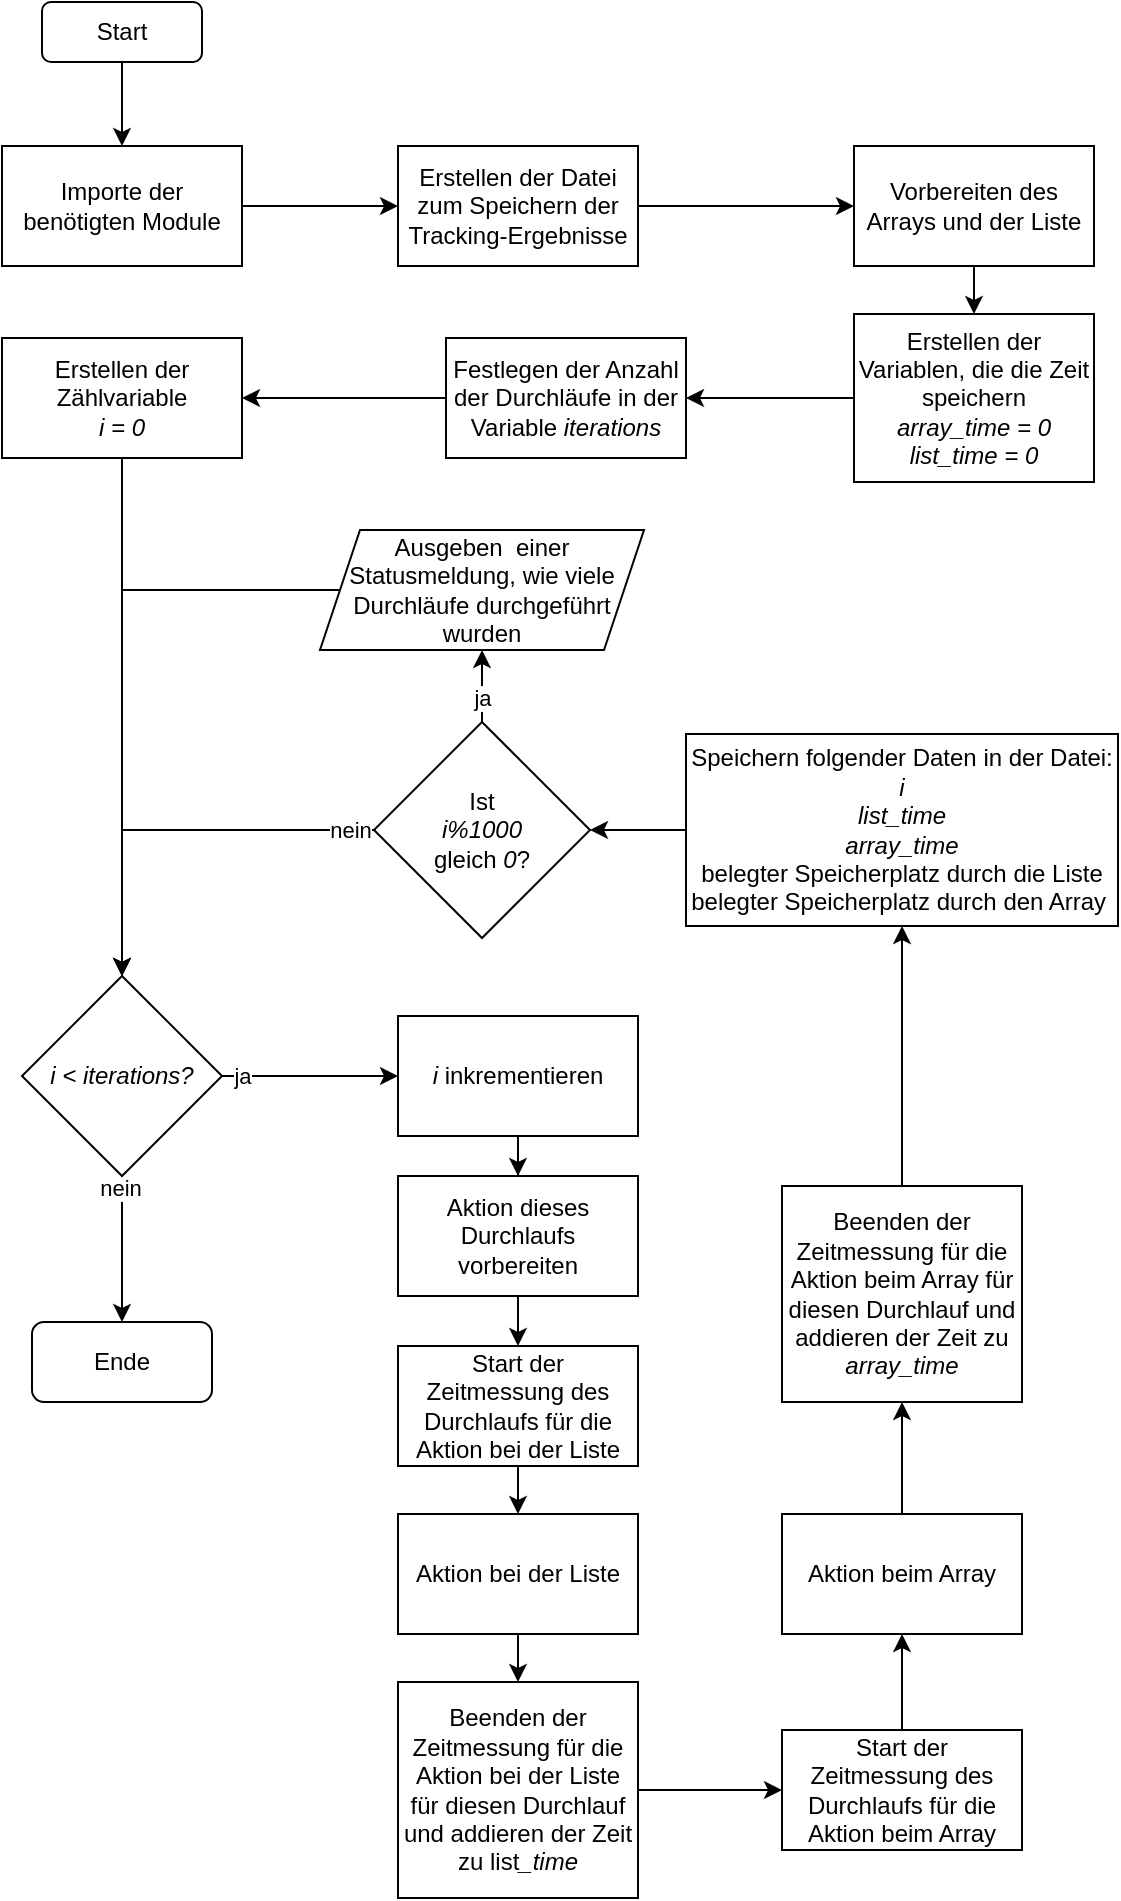 <mxfile version="14.2.4" type="embed">
    <diagram id="1E8utzlmfy-6xnHFC6HX" name="Page-1">
        <mxGraphModel dx="658" dy="410" grid="1" gridSize="12" guides="1" tooltips="1" connect="1" arrows="1" fold="1" page="1" pageScale="1" pageWidth="827" pageHeight="1169" background="none" math="0" shadow="0">
            <root>
                <mxCell id="0"/>
                <mxCell id="1" parent="0"/>
                <mxCell id="41" style="edgeStyle=orthogonalEdgeStyle;rounded=0;orthogonalLoop=1;jettySize=auto;html=1;" parent="1" source="2" target="3" edge="1">
                    <mxGeometry relative="1" as="geometry"/>
                </mxCell>
                <mxCell id="2" value="Start" style="rounded=1;whiteSpace=wrap;html=1;" parent="1" vertex="1">
                    <mxGeometry x="50" y="48" width="80" height="30" as="geometry"/>
                </mxCell>
                <mxCell id="42" style="edgeStyle=orthogonalEdgeStyle;rounded=0;orthogonalLoop=1;jettySize=auto;html=1;" parent="1" source="3" target="4" edge="1">
                    <mxGeometry relative="1" as="geometry"/>
                </mxCell>
                <mxCell id="3" value="Importe der benötigten Module" style="rounded=0;whiteSpace=wrap;html=1;" parent="1" vertex="1">
                    <mxGeometry x="30" y="120" width="120" height="60" as="geometry"/>
                </mxCell>
                <mxCell id="43" style="edgeStyle=orthogonalEdgeStyle;rounded=0;orthogonalLoop=1;jettySize=auto;html=1;" parent="1" source="4" target="5" edge="1">
                    <mxGeometry relative="1" as="geometry"/>
                </mxCell>
                <mxCell id="4" value="Erstellen der Datei zum Speichern der Tracking-Ergebnisse" style="rounded=0;whiteSpace=wrap;html=1;" parent="1" vertex="1">
                    <mxGeometry x="228" y="120" width="120" height="60" as="geometry"/>
                </mxCell>
                <mxCell id="44" style="edgeStyle=orthogonalEdgeStyle;rounded=0;orthogonalLoop=1;jettySize=auto;html=1;" parent="1" source="5" target="6" edge="1">
                    <mxGeometry relative="1" as="geometry"/>
                </mxCell>
                <mxCell id="5" value="Vorbereiten des Arrays und der Liste" style="rounded=0;whiteSpace=wrap;html=1;" parent="1" vertex="1">
                    <mxGeometry x="456" y="120" width="120" height="60" as="geometry"/>
                </mxCell>
                <mxCell id="45" style="edgeStyle=orthogonalEdgeStyle;rounded=0;orthogonalLoop=1;jettySize=auto;html=1;" parent="1" source="6" target="7" edge="1">
                    <mxGeometry relative="1" as="geometry"/>
                </mxCell>
                <mxCell id="6" value="Erstellen der Variablen, die die Zeit speichern&lt;br&gt;&lt;i&gt;array_time = 0&lt;br&gt;list_time = 0&lt;/i&gt;" style="rounded=0;whiteSpace=wrap;html=1;" parent="1" vertex="1">
                    <mxGeometry x="456" y="204" width="120" height="84" as="geometry"/>
                </mxCell>
                <mxCell id="46" style="edgeStyle=orthogonalEdgeStyle;rounded=0;orthogonalLoop=1;jettySize=auto;html=1;" parent="1" source="7" target="8" edge="1">
                    <mxGeometry relative="1" as="geometry"/>
                </mxCell>
                <mxCell id="7" value="Festlegen der Anzahl der Durchläufe in der Variable &lt;i&gt;iterations&lt;/i&gt;" style="rounded=0;whiteSpace=wrap;html=1;" parent="1" vertex="1">
                    <mxGeometry x="252" y="216" width="120" height="60" as="geometry"/>
                </mxCell>
                <mxCell id="47" style="edgeStyle=orthogonalEdgeStyle;rounded=0;orthogonalLoop=1;jettySize=auto;html=1;" parent="1" source="8" target="9" edge="1">
                    <mxGeometry relative="1" as="geometry"/>
                </mxCell>
                <mxCell id="8" value="Erstellen der Zählvariable&lt;br&gt;&lt;i&gt;i = 0&lt;/i&gt;" style="rounded=0;whiteSpace=wrap;html=1;" parent="1" vertex="1">
                    <mxGeometry x="30" y="216" width="120" height="60" as="geometry"/>
                </mxCell>
                <mxCell id="48" style="edgeStyle=orthogonalEdgeStyle;rounded=0;orthogonalLoop=1;jettySize=auto;html=1;" parent="1" source="9" target="10" edge="1">
                    <mxGeometry relative="1" as="geometry"/>
                </mxCell>
                <mxCell id="53" value="nein" style="edgeLabel;html=1;align=center;verticalAlign=middle;resizable=0;points=[];" parent="48" vertex="1" connectable="0">
                    <mxGeometry x="-0.845" y="-1" relative="1" as="geometry">
                        <mxPoint as="offset"/>
                    </mxGeometry>
                </mxCell>
                <mxCell id="63" style="edgeStyle=orthogonalEdgeStyle;rounded=0;orthogonalLoop=1;jettySize=auto;html=1;" parent="1" source="9" target="11" edge="1">
                    <mxGeometry relative="1" as="geometry"/>
                </mxCell>
                <mxCell id="65" value="ja" style="edgeLabel;html=1;align=center;verticalAlign=middle;resizable=0;points=[];" parent="63" vertex="1" connectable="0">
                    <mxGeometry x="-0.826" relative="1" as="geometry">
                        <mxPoint x="2.5" as="offset"/>
                    </mxGeometry>
                </mxCell>
                <mxCell id="9" value="&lt;i&gt;i &amp;lt; iterations?&lt;/i&gt;" style="rhombus;whiteSpace=wrap;html=1;" parent="1" vertex="1">
                    <mxGeometry x="40" y="535" width="100" height="100" as="geometry"/>
                </mxCell>
                <mxCell id="10" value="Ende" style="rounded=1;whiteSpace=wrap;html=1;" parent="1" vertex="1">
                    <mxGeometry x="45" y="708" width="90" height="40" as="geometry"/>
                </mxCell>
                <mxCell id="36" style="edgeStyle=orthogonalEdgeStyle;rounded=0;orthogonalLoop=1;jettySize=auto;html=1;" parent="1" source="11" target="12" edge="1">
                    <mxGeometry relative="1" as="geometry"/>
                </mxCell>
                <mxCell id="11" value="&lt;i&gt;i &lt;/i&gt;inkrementieren" style="rounded=0;whiteSpace=wrap;html=1;" parent="1" vertex="1">
                    <mxGeometry x="228" y="555" width="120" height="60" as="geometry"/>
                </mxCell>
                <mxCell id="37" style="edgeStyle=orthogonalEdgeStyle;rounded=0;orthogonalLoop=1;jettySize=auto;html=1;" parent="1" source="12" target="13" edge="1">
                    <mxGeometry relative="1" as="geometry"/>
                </mxCell>
                <mxCell id="12" value="Aktion dieses Durchlaufs vorbereiten" style="rounded=0;whiteSpace=wrap;html=1;" parent="1" vertex="1">
                    <mxGeometry x="228" y="635" width="120" height="60" as="geometry"/>
                </mxCell>
                <mxCell id="33" style="edgeStyle=orthogonalEdgeStyle;rounded=0;orthogonalLoop=1;jettySize=auto;html=1;entryX=0.5;entryY=0;entryDx=0;entryDy=0;" parent="1" source="13" target="15" edge="1">
                    <mxGeometry relative="1" as="geometry"/>
                </mxCell>
                <mxCell id="13" value="Start der Zeitmessung des Durchlaufs für die Aktion bei der Liste" style="rounded=0;whiteSpace=wrap;html=1;" parent="1" vertex="1">
                    <mxGeometry x="228" y="720" width="120" height="60" as="geometry"/>
                </mxCell>
                <mxCell id="62" style="edgeStyle=orthogonalEdgeStyle;rounded=0;orthogonalLoop=1;jettySize=auto;html=1;" parent="1" source="15" target="22" edge="1">
                    <mxGeometry relative="1" as="geometry"/>
                </mxCell>
                <mxCell id="15" value="Aktion bei der Liste" style="rounded=0;whiteSpace=wrap;html=1;" parent="1" vertex="1">
                    <mxGeometry x="228" y="804" width="120" height="60" as="geometry"/>
                </mxCell>
                <mxCell id="18" value="Start der Zeitmessung des Durchlaufs für die Aktion beim Array" style="rounded=0;whiteSpace=wrap;html=1;" parent="1" vertex="1">
                    <mxGeometry x="420" y="912" width="120" height="60" as="geometry"/>
                </mxCell>
                <mxCell id="32" style="edgeStyle=orthogonalEdgeStyle;rounded=0;orthogonalLoop=1;jettySize=auto;html=1;" parent="1" source="19" target="21" edge="1">
                    <mxGeometry relative="1" as="geometry"/>
                </mxCell>
                <mxCell id="38" style="edgeStyle=orthogonalEdgeStyle;rounded=0;orthogonalLoop=1;jettySize=auto;html=1;" parent="1" source="21" target="23" edge="1">
                    <mxGeometry relative="1" as="geometry"/>
                </mxCell>
                <mxCell id="21" value="Beenden der Zeitmessung für die Aktion beim Array für diesen Durchlauf und addieren der Zeit zu &lt;i&gt;array_time&lt;/i&gt;" style="rounded=0;whiteSpace=wrap;html=1;" parent="1" vertex="1">
                    <mxGeometry x="420" y="640" width="120" height="108" as="geometry"/>
                </mxCell>
                <mxCell id="30" style="edgeStyle=orthogonalEdgeStyle;rounded=0;orthogonalLoop=1;jettySize=auto;html=1;" parent="1" source="22" target="18" edge="1">
                    <mxGeometry relative="1" as="geometry"/>
                </mxCell>
                <mxCell id="22" value="Beenden der Zeitmessung für die Aktion bei der Liste für diesen Durchlauf und addieren der Zeit zu list&lt;i&gt;_time&lt;/i&gt;" style="rounded=0;whiteSpace=wrap;html=1;" parent="1" vertex="1">
                    <mxGeometry x="228" y="888" width="120" height="108" as="geometry"/>
                </mxCell>
                <mxCell id="39" style="edgeStyle=orthogonalEdgeStyle;rounded=0;orthogonalLoop=1;jettySize=auto;html=1;" parent="1" source="23" target="24" edge="1">
                    <mxGeometry relative="1" as="geometry"/>
                </mxCell>
                <mxCell id="23" value="Speichern folgender Daten in der Datei:&lt;br&gt;&lt;i&gt;i&lt;/i&gt;&lt;br&gt;&lt;i&gt;list_time&lt;br&gt;array_time&lt;br&gt;&lt;/i&gt;belegter Speicherplatz durch die Liste&lt;br&gt;belegter Speicherplatz durch den Array&amp;nbsp;" style="rounded=0;whiteSpace=wrap;html=1;" parent="1" vertex="1">
                    <mxGeometry x="372" y="414" width="216" height="96" as="geometry"/>
                </mxCell>
                <mxCell id="57" style="edgeStyle=orthogonalEdgeStyle;rounded=0;orthogonalLoop=1;jettySize=auto;html=1;" parent="1" source="24" target="9" edge="1">
                    <mxGeometry relative="1" as="geometry"/>
                </mxCell>
                <mxCell id="58" value="nein" style="edgeLabel;html=1;align=center;verticalAlign=middle;resizable=0;points=[];" parent="57" vertex="1" connectable="0">
                    <mxGeometry x="-0.921" relative="1" as="geometry">
                        <mxPoint x="-4.5" as="offset"/>
                    </mxGeometry>
                </mxCell>
                <mxCell id="60" style="edgeStyle=orthogonalEdgeStyle;rounded=0;orthogonalLoop=1;jettySize=auto;html=1;" parent="1" source="24" target="66" edge="1">
                    <mxGeometry relative="1" as="geometry">
                        <mxPoint x="270" y="372" as="targetPoint"/>
                    </mxGeometry>
                </mxCell>
                <mxCell id="61" value="ja" style="edgeLabel;html=1;align=center;verticalAlign=middle;resizable=0;points=[];" parent="60" vertex="1" connectable="0">
                    <mxGeometry x="-0.726" relative="1" as="geometry">
                        <mxPoint y="-6.17" as="offset"/>
                    </mxGeometry>
                </mxCell>
                <mxCell id="24" value="Ist&lt;br&gt;&lt;i&gt;i%1000&lt;br&gt;&lt;/i&gt;gleich &lt;i&gt;0&lt;/i&gt;?" style="rhombus;whiteSpace=wrap;html=1;" parent="1" vertex="1">
                    <mxGeometry x="216" y="408" width="108" height="108" as="geometry"/>
                </mxCell>
                <mxCell id="54" style="edgeStyle=orthogonalEdgeStyle;rounded=0;orthogonalLoop=1;jettySize=auto;html=1;" parent="1" source="66" target="9" edge="1">
                    <mxGeometry relative="1" as="geometry">
                        <mxPoint x="210" y="342" as="sourcePoint"/>
                    </mxGeometry>
                </mxCell>
                <mxCell id="19" value="Aktion beim Array" style="rounded=0;whiteSpace=wrap;html=1;" parent="1" vertex="1">
                    <mxGeometry x="420" y="804" width="120" height="60" as="geometry"/>
                </mxCell>
                <mxCell id="59" style="edgeStyle=orthogonalEdgeStyle;rounded=0;orthogonalLoop=1;jettySize=auto;html=1;" parent="1" source="18" target="19" edge="1">
                    <mxGeometry relative="1" as="geometry">
                        <mxPoint x="910" y="852" as="targetPoint"/>
                        <mxPoint x="910" y="924" as="sourcePoint"/>
                    </mxGeometry>
                </mxCell>
                <mxCell id="66" value="&lt;span&gt;Ausgeben&amp;nbsp; einer Statusmeldung, wie viele Durchläufe durchgeführt wurden&lt;/span&gt;" style="shape=parallelogram;perimeter=parallelogramPerimeter;whiteSpace=wrap;html=1;fixedSize=1;" parent="1" vertex="1">
                    <mxGeometry x="189" y="312" width="162" height="60" as="geometry"/>
                </mxCell>
            </root>
        </mxGraphModel>
    </diagram>
</mxfile>